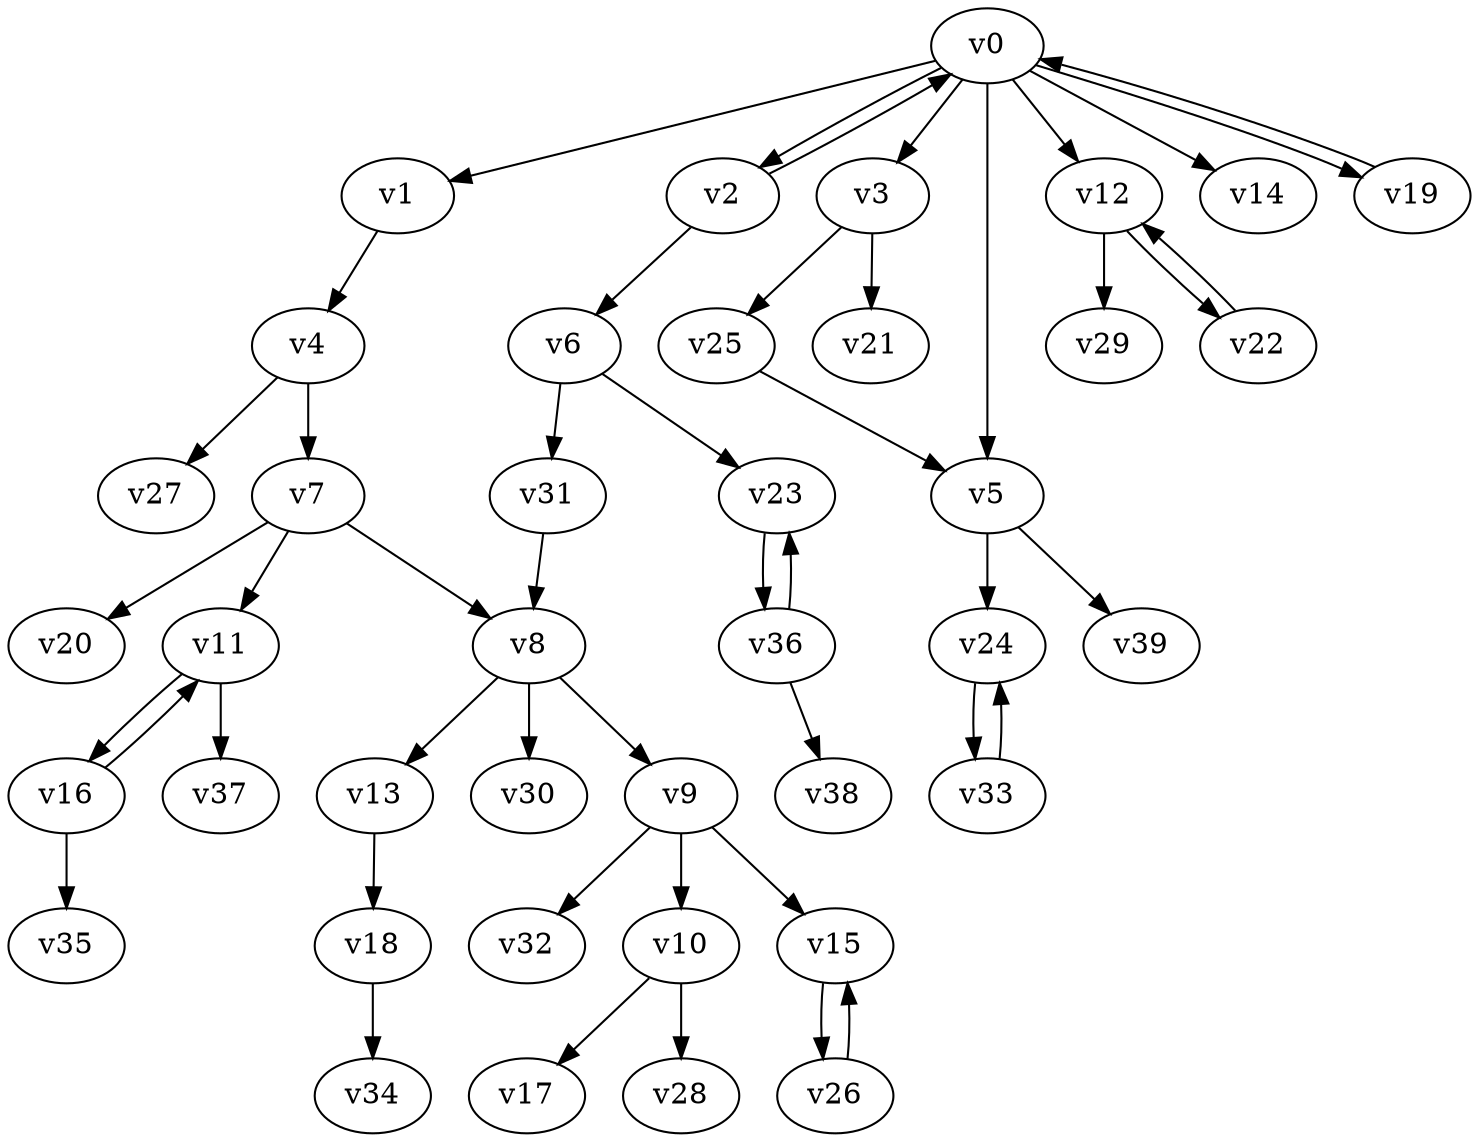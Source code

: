 digraph test048 {
    v0 [name="v0", player=0, weight=0];
    v1 [name="v1", player=1, weight=10];
    v2 [name="v2", player=0, weight=5];
    v3 [name="v3", player=1, weight=14];
    v4 [name="v4", player=0, weight=4];
    v5 [name="v5", player=1, weight=15];
    v6 [name="v6", player=0, weight=14];
    v7 [name="v7", player=1, weight=15];
    v8 [name="v8", player=0, weight=2];
    v9 [name="v9", player=1, weight=12];
    v10 [name="v10", player=0, weight=3];
    v11 [name="v11", player=1, weight=7];
    v12 [name="v12", player=0, weight=6];
    v13 [name="v13", player=1, weight=14];
    v14 [name="v14", player=0, weight=11];
    v15 [name="v15", player=1, weight=5];
    v16 [name="v16", player=0, weight=-1];
    v17 [name="v17", player=1, weight=8];
    v18 [name="v18", player=0, weight=9];
    v19 [name="v19", player=1, weight=-1];
    v20 [name="v20", player=0, weight=0];
    v21 [name="v21", player=1, weight=0];
    v22 [name="v22", player=0, weight=18];
    v23 [name="v23", player=1, weight=7];
    v24 [name="v24", player=0, weight=16];
    v25 [name="v25", player=1, weight=13];
    v26 [name="v26", player=0, weight=11];
    v27 [name="v27", player=1, weight=8];
    v28 [name="v28", player=0, weight=14];
    v29 [name="v29", player=1, weight=7];
    v30 [name="v30", player=0, weight=13];
    v31 [name="v31", player=1, weight=16];
    v32 [name="v32", player=0, weight=8];
    v33 [name="v33", player=1, weight=15];
    v34 [name="v34", player=0, weight=5];
    v35 [name="v35", player=1, weight=5];
    v36 [name="v36", player=0, weight=5];
    v37 [name="v37", player=1, weight=6];
    v38 [name="v38", player=0, weight=13];
    v39 [name="v39", player=1, weight=16];
    v0 -> v1;
    v0 -> v2;
    v2 -> v0;
    v0 -> v3;
    v1 -> v4;
    v0 -> v5;
    v2 -> v6;
    v4 -> v7;
    v7 -> v8;
    v8 -> v9;
    v9 -> v10;
    v7 -> v11;
    v0 -> v12;
    v8 -> v13;
    v0 -> v14;
    v9 -> v15;
    v11 -> v16;
    v16 -> v11;
    v10 -> v17;
    v13 -> v18;
    v0 -> v19;
    v19 -> v0;
    v7 -> v20;
    v3 -> v21;
    v12 -> v22;
    v22 -> v12;
    v6 -> v23;
    v5 -> v24;
    v3 -> v25;
    v15 -> v26;
    v26 -> v15;
    v4 -> v27;
    v10 -> v28;
    v12 -> v29;
    v8 -> v30;
    v6 -> v31;
    v9 -> v32;
    v24 -> v33;
    v33 -> v24;
    v18 -> v34;
    v16 -> v35;
    v23 -> v36;
    v36 -> v23;
    v11 -> v37;
    v36 -> v38;
    v5 -> v39;
    v25 -> v5;
    v31 -> v8;
}

